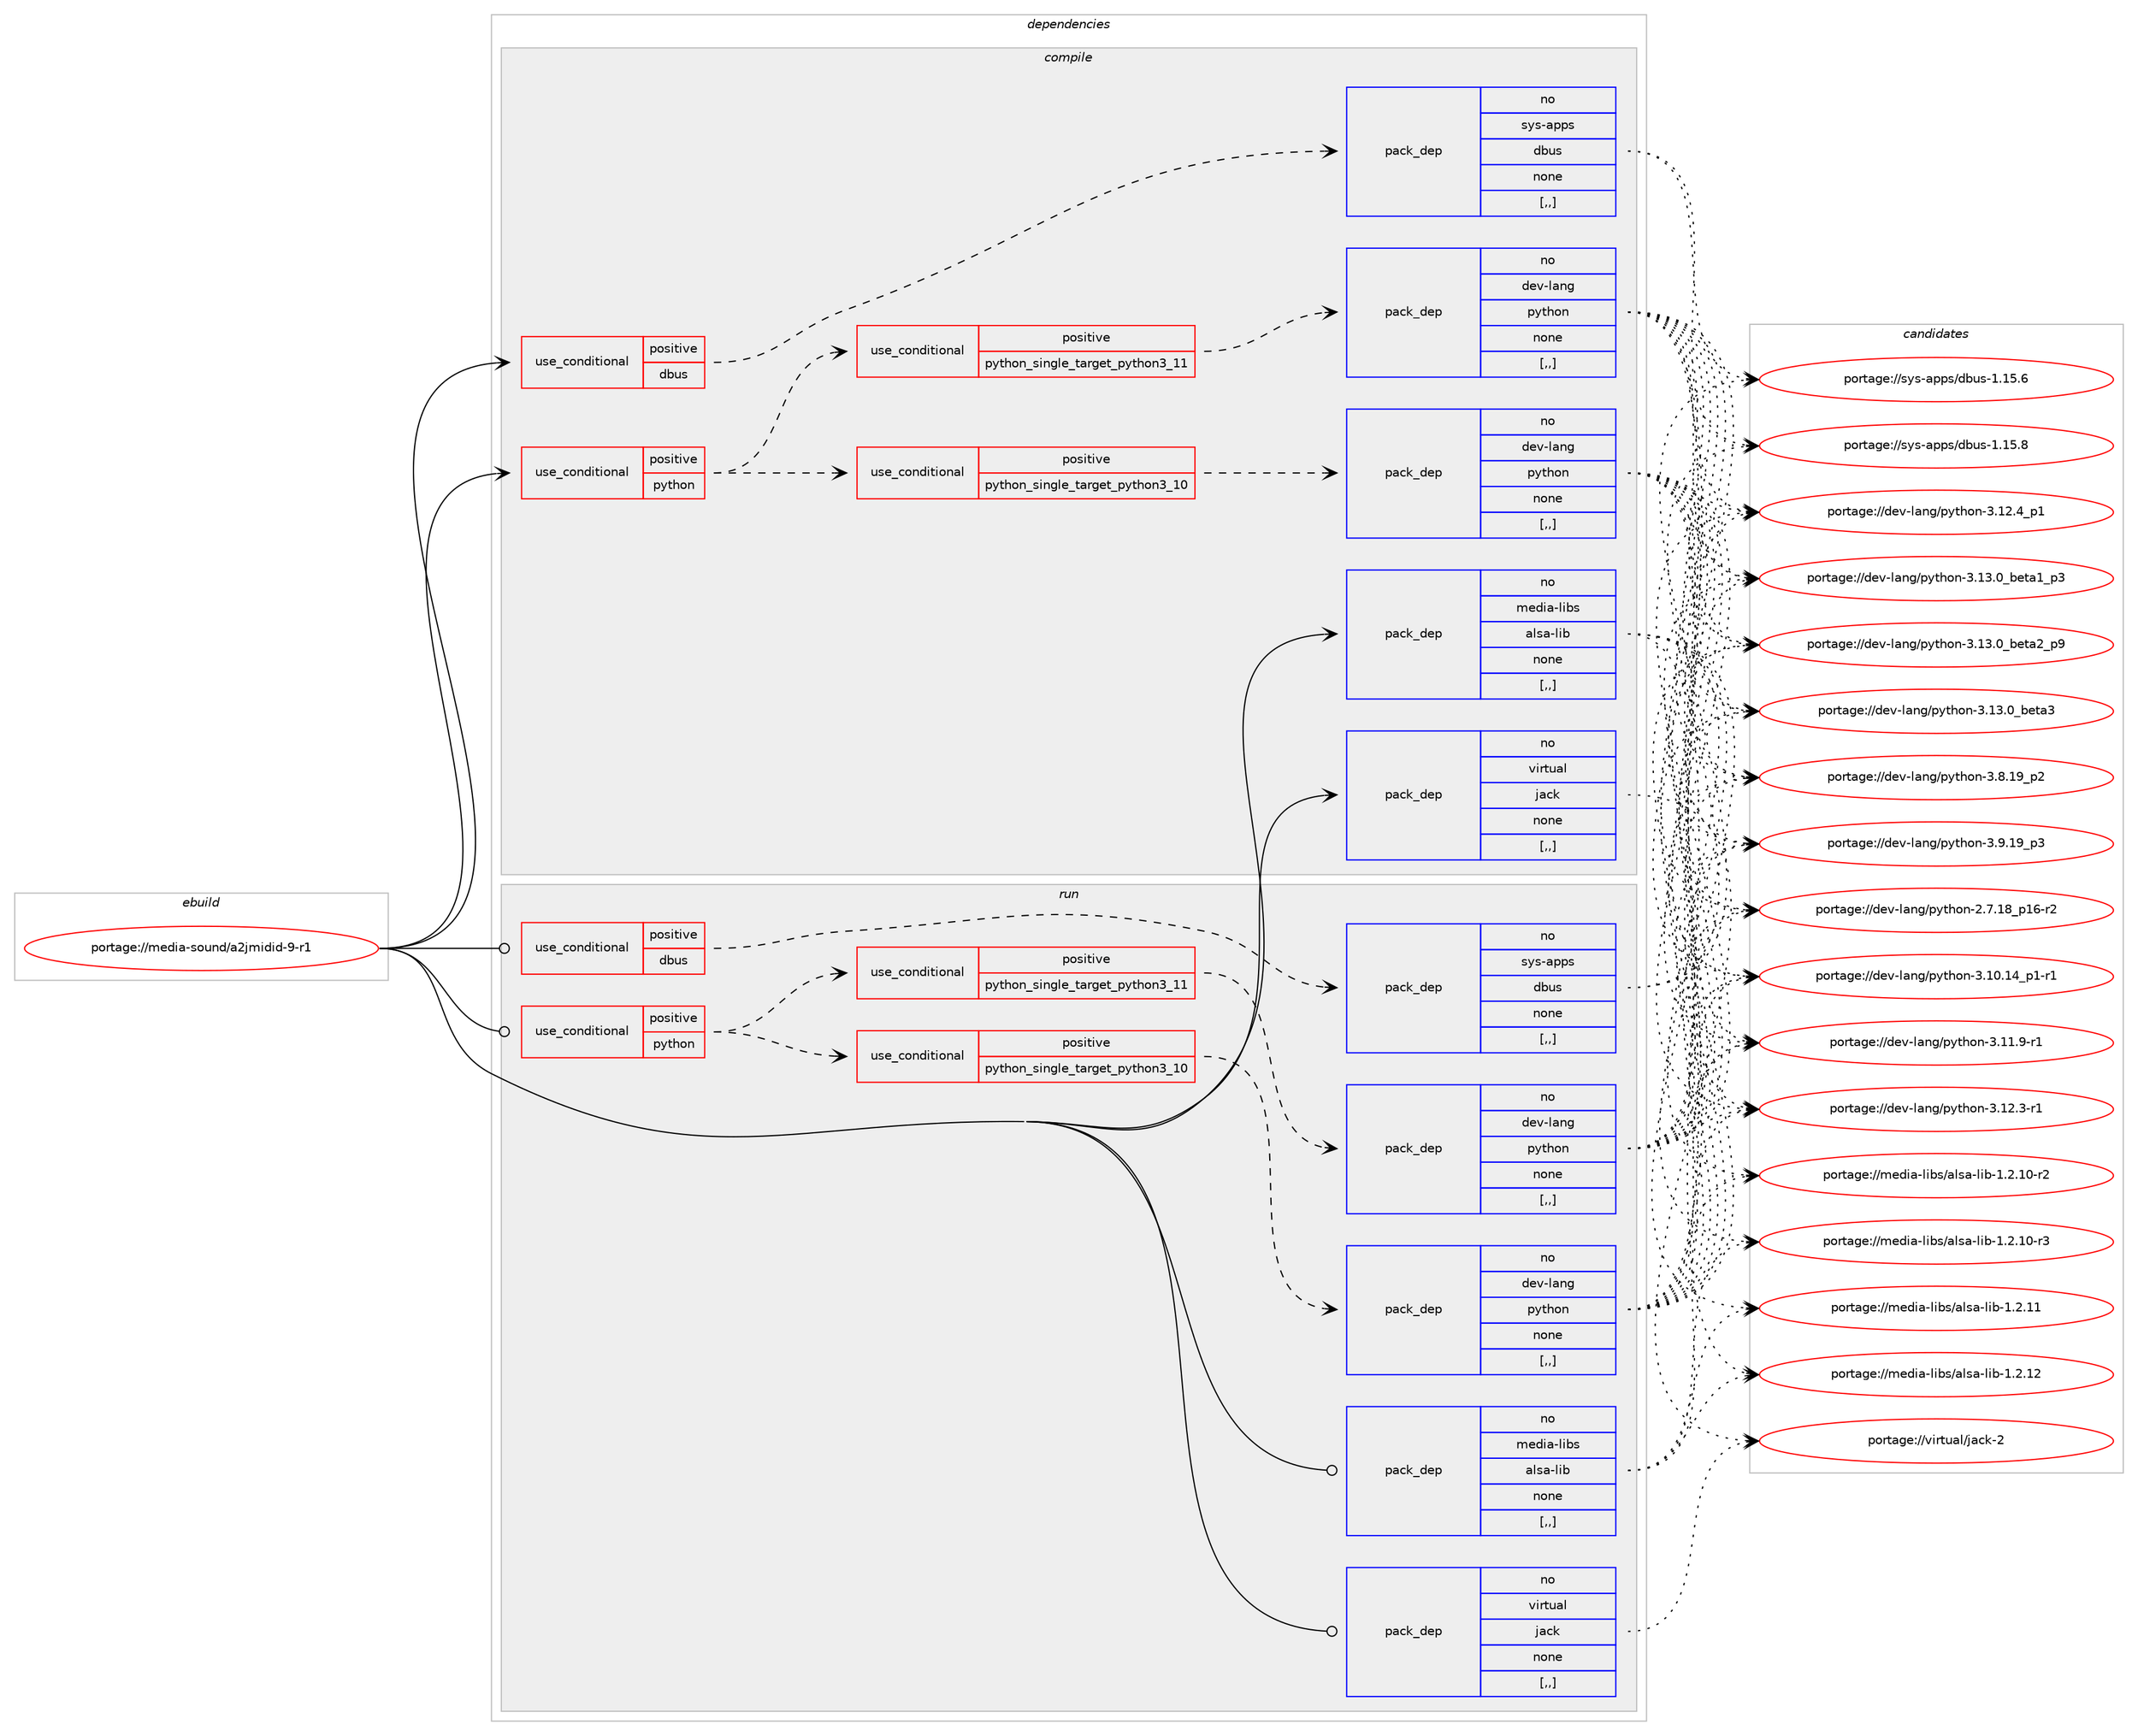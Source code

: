 digraph prolog {

# *************
# Graph options
# *************

newrank=true;
concentrate=true;
compound=true;
graph [rankdir=LR,fontname=Helvetica,fontsize=10,ranksep=1.5];#, ranksep=2.5, nodesep=0.2];
edge  [arrowhead=vee];
node  [fontname=Helvetica,fontsize=10];

# **********
# The ebuild
# **********

subgraph cluster_leftcol {
color=gray;
rank=same;
label=<<i>ebuild</i>>;
id [label="portage://media-sound/a2jmidid-9-r1", color=red, width=4, href="../media-sound/a2jmidid-9-r1.svg"];
}

# ****************
# The dependencies
# ****************

subgraph cluster_midcol {
color=gray;
label=<<i>dependencies</i>>;
subgraph cluster_compile {
fillcolor="#eeeeee";
style=filled;
label=<<i>compile</i>>;
subgraph cond76936 {
dependency304220 [label=<<TABLE BORDER="0" CELLBORDER="1" CELLSPACING="0" CELLPADDING="4"><TR><TD ROWSPAN="3" CELLPADDING="10">use_conditional</TD></TR><TR><TD>positive</TD></TR><TR><TD>dbus</TD></TR></TABLE>>, shape=none, color=red];
subgraph pack224916 {
dependency304221 [label=<<TABLE BORDER="0" CELLBORDER="1" CELLSPACING="0" CELLPADDING="4" WIDTH="220"><TR><TD ROWSPAN="6" CELLPADDING="30">pack_dep</TD></TR><TR><TD WIDTH="110">no</TD></TR><TR><TD>sys-apps</TD></TR><TR><TD>dbus</TD></TR><TR><TD>none</TD></TR><TR><TD>[,,]</TD></TR></TABLE>>, shape=none, color=blue];
}
dependency304220:e -> dependency304221:w [weight=20,style="dashed",arrowhead="vee"];
}
id:e -> dependency304220:w [weight=20,style="solid",arrowhead="vee"];
subgraph cond76937 {
dependency304222 [label=<<TABLE BORDER="0" CELLBORDER="1" CELLSPACING="0" CELLPADDING="4"><TR><TD ROWSPAN="3" CELLPADDING="10">use_conditional</TD></TR><TR><TD>positive</TD></TR><TR><TD>python</TD></TR></TABLE>>, shape=none, color=red];
subgraph cond76938 {
dependency304223 [label=<<TABLE BORDER="0" CELLBORDER="1" CELLSPACING="0" CELLPADDING="4"><TR><TD ROWSPAN="3" CELLPADDING="10">use_conditional</TD></TR><TR><TD>positive</TD></TR><TR><TD>python_single_target_python3_10</TD></TR></TABLE>>, shape=none, color=red];
subgraph pack224917 {
dependency304224 [label=<<TABLE BORDER="0" CELLBORDER="1" CELLSPACING="0" CELLPADDING="4" WIDTH="220"><TR><TD ROWSPAN="6" CELLPADDING="30">pack_dep</TD></TR><TR><TD WIDTH="110">no</TD></TR><TR><TD>dev-lang</TD></TR><TR><TD>python</TD></TR><TR><TD>none</TD></TR><TR><TD>[,,]</TD></TR></TABLE>>, shape=none, color=blue];
}
dependency304223:e -> dependency304224:w [weight=20,style="dashed",arrowhead="vee"];
}
dependency304222:e -> dependency304223:w [weight=20,style="dashed",arrowhead="vee"];
subgraph cond76939 {
dependency304225 [label=<<TABLE BORDER="0" CELLBORDER="1" CELLSPACING="0" CELLPADDING="4"><TR><TD ROWSPAN="3" CELLPADDING="10">use_conditional</TD></TR><TR><TD>positive</TD></TR><TR><TD>python_single_target_python3_11</TD></TR></TABLE>>, shape=none, color=red];
subgraph pack224918 {
dependency304226 [label=<<TABLE BORDER="0" CELLBORDER="1" CELLSPACING="0" CELLPADDING="4" WIDTH="220"><TR><TD ROWSPAN="6" CELLPADDING="30">pack_dep</TD></TR><TR><TD WIDTH="110">no</TD></TR><TR><TD>dev-lang</TD></TR><TR><TD>python</TD></TR><TR><TD>none</TD></TR><TR><TD>[,,]</TD></TR></TABLE>>, shape=none, color=blue];
}
dependency304225:e -> dependency304226:w [weight=20,style="dashed",arrowhead="vee"];
}
dependency304222:e -> dependency304225:w [weight=20,style="dashed",arrowhead="vee"];
}
id:e -> dependency304222:w [weight=20,style="solid",arrowhead="vee"];
subgraph pack224919 {
dependency304227 [label=<<TABLE BORDER="0" CELLBORDER="1" CELLSPACING="0" CELLPADDING="4" WIDTH="220"><TR><TD ROWSPAN="6" CELLPADDING="30">pack_dep</TD></TR><TR><TD WIDTH="110">no</TD></TR><TR><TD>media-libs</TD></TR><TR><TD>alsa-lib</TD></TR><TR><TD>none</TD></TR><TR><TD>[,,]</TD></TR></TABLE>>, shape=none, color=blue];
}
id:e -> dependency304227:w [weight=20,style="solid",arrowhead="vee"];
subgraph pack224920 {
dependency304228 [label=<<TABLE BORDER="0" CELLBORDER="1" CELLSPACING="0" CELLPADDING="4" WIDTH="220"><TR><TD ROWSPAN="6" CELLPADDING="30">pack_dep</TD></TR><TR><TD WIDTH="110">no</TD></TR><TR><TD>virtual</TD></TR><TR><TD>jack</TD></TR><TR><TD>none</TD></TR><TR><TD>[,,]</TD></TR></TABLE>>, shape=none, color=blue];
}
id:e -> dependency304228:w [weight=20,style="solid",arrowhead="vee"];
}
subgraph cluster_compileandrun {
fillcolor="#eeeeee";
style=filled;
label=<<i>compile and run</i>>;
}
subgraph cluster_run {
fillcolor="#eeeeee";
style=filled;
label=<<i>run</i>>;
subgraph cond76940 {
dependency304229 [label=<<TABLE BORDER="0" CELLBORDER="1" CELLSPACING="0" CELLPADDING="4"><TR><TD ROWSPAN="3" CELLPADDING="10">use_conditional</TD></TR><TR><TD>positive</TD></TR><TR><TD>dbus</TD></TR></TABLE>>, shape=none, color=red];
subgraph pack224921 {
dependency304230 [label=<<TABLE BORDER="0" CELLBORDER="1" CELLSPACING="0" CELLPADDING="4" WIDTH="220"><TR><TD ROWSPAN="6" CELLPADDING="30">pack_dep</TD></TR><TR><TD WIDTH="110">no</TD></TR><TR><TD>sys-apps</TD></TR><TR><TD>dbus</TD></TR><TR><TD>none</TD></TR><TR><TD>[,,]</TD></TR></TABLE>>, shape=none, color=blue];
}
dependency304229:e -> dependency304230:w [weight=20,style="dashed",arrowhead="vee"];
}
id:e -> dependency304229:w [weight=20,style="solid",arrowhead="odot"];
subgraph cond76941 {
dependency304231 [label=<<TABLE BORDER="0" CELLBORDER="1" CELLSPACING="0" CELLPADDING="4"><TR><TD ROWSPAN="3" CELLPADDING="10">use_conditional</TD></TR><TR><TD>positive</TD></TR><TR><TD>python</TD></TR></TABLE>>, shape=none, color=red];
subgraph cond76942 {
dependency304232 [label=<<TABLE BORDER="0" CELLBORDER="1" CELLSPACING="0" CELLPADDING="4"><TR><TD ROWSPAN="3" CELLPADDING="10">use_conditional</TD></TR><TR><TD>positive</TD></TR><TR><TD>python_single_target_python3_10</TD></TR></TABLE>>, shape=none, color=red];
subgraph pack224922 {
dependency304233 [label=<<TABLE BORDER="0" CELLBORDER="1" CELLSPACING="0" CELLPADDING="4" WIDTH="220"><TR><TD ROWSPAN="6" CELLPADDING="30">pack_dep</TD></TR><TR><TD WIDTH="110">no</TD></TR><TR><TD>dev-lang</TD></TR><TR><TD>python</TD></TR><TR><TD>none</TD></TR><TR><TD>[,,]</TD></TR></TABLE>>, shape=none, color=blue];
}
dependency304232:e -> dependency304233:w [weight=20,style="dashed",arrowhead="vee"];
}
dependency304231:e -> dependency304232:w [weight=20,style="dashed",arrowhead="vee"];
subgraph cond76943 {
dependency304234 [label=<<TABLE BORDER="0" CELLBORDER="1" CELLSPACING="0" CELLPADDING="4"><TR><TD ROWSPAN="3" CELLPADDING="10">use_conditional</TD></TR><TR><TD>positive</TD></TR><TR><TD>python_single_target_python3_11</TD></TR></TABLE>>, shape=none, color=red];
subgraph pack224923 {
dependency304235 [label=<<TABLE BORDER="0" CELLBORDER="1" CELLSPACING="0" CELLPADDING="4" WIDTH="220"><TR><TD ROWSPAN="6" CELLPADDING="30">pack_dep</TD></TR><TR><TD WIDTH="110">no</TD></TR><TR><TD>dev-lang</TD></TR><TR><TD>python</TD></TR><TR><TD>none</TD></TR><TR><TD>[,,]</TD></TR></TABLE>>, shape=none, color=blue];
}
dependency304234:e -> dependency304235:w [weight=20,style="dashed",arrowhead="vee"];
}
dependency304231:e -> dependency304234:w [weight=20,style="dashed",arrowhead="vee"];
}
id:e -> dependency304231:w [weight=20,style="solid",arrowhead="odot"];
subgraph pack224924 {
dependency304236 [label=<<TABLE BORDER="0" CELLBORDER="1" CELLSPACING="0" CELLPADDING="4" WIDTH="220"><TR><TD ROWSPAN="6" CELLPADDING="30">pack_dep</TD></TR><TR><TD WIDTH="110">no</TD></TR><TR><TD>media-libs</TD></TR><TR><TD>alsa-lib</TD></TR><TR><TD>none</TD></TR><TR><TD>[,,]</TD></TR></TABLE>>, shape=none, color=blue];
}
id:e -> dependency304236:w [weight=20,style="solid",arrowhead="odot"];
subgraph pack224925 {
dependency304237 [label=<<TABLE BORDER="0" CELLBORDER="1" CELLSPACING="0" CELLPADDING="4" WIDTH="220"><TR><TD ROWSPAN="6" CELLPADDING="30">pack_dep</TD></TR><TR><TD WIDTH="110">no</TD></TR><TR><TD>virtual</TD></TR><TR><TD>jack</TD></TR><TR><TD>none</TD></TR><TR><TD>[,,]</TD></TR></TABLE>>, shape=none, color=blue];
}
id:e -> dependency304237:w [weight=20,style="solid",arrowhead="odot"];
}
}

# **************
# The candidates
# **************

subgraph cluster_choices {
rank=same;
color=gray;
label=<<i>candidates</i>>;

subgraph choice224916 {
color=black;
nodesep=1;
choice1151211154597112112115471009811711545494649534654 [label="portage://sys-apps/dbus-1.15.6", color=red, width=4,href="../sys-apps/dbus-1.15.6.svg"];
choice1151211154597112112115471009811711545494649534656 [label="portage://sys-apps/dbus-1.15.8", color=red, width=4,href="../sys-apps/dbus-1.15.8.svg"];
dependency304221:e -> choice1151211154597112112115471009811711545494649534654:w [style=dotted,weight="100"];
dependency304221:e -> choice1151211154597112112115471009811711545494649534656:w [style=dotted,weight="100"];
}
subgraph choice224917 {
color=black;
nodesep=1;
choice100101118451089711010347112121116104111110455046554649569511249544511450 [label="portage://dev-lang/python-2.7.18_p16-r2", color=red, width=4,href="../dev-lang/python-2.7.18_p16-r2.svg"];
choice100101118451089711010347112121116104111110455146494846495295112494511449 [label="portage://dev-lang/python-3.10.14_p1-r1", color=red, width=4,href="../dev-lang/python-3.10.14_p1-r1.svg"];
choice100101118451089711010347112121116104111110455146494946574511449 [label="portage://dev-lang/python-3.11.9-r1", color=red, width=4,href="../dev-lang/python-3.11.9-r1.svg"];
choice100101118451089711010347112121116104111110455146495046514511449 [label="portage://dev-lang/python-3.12.3-r1", color=red, width=4,href="../dev-lang/python-3.12.3-r1.svg"];
choice100101118451089711010347112121116104111110455146495046529511249 [label="portage://dev-lang/python-3.12.4_p1", color=red, width=4,href="../dev-lang/python-3.12.4_p1.svg"];
choice10010111845108971101034711212111610411111045514649514648959810111697499511251 [label="portage://dev-lang/python-3.13.0_beta1_p3", color=red, width=4,href="../dev-lang/python-3.13.0_beta1_p3.svg"];
choice10010111845108971101034711212111610411111045514649514648959810111697509511257 [label="portage://dev-lang/python-3.13.0_beta2_p9", color=red, width=4,href="../dev-lang/python-3.13.0_beta2_p9.svg"];
choice1001011184510897110103471121211161041111104551464951464895981011169751 [label="portage://dev-lang/python-3.13.0_beta3", color=red, width=4,href="../dev-lang/python-3.13.0_beta3.svg"];
choice100101118451089711010347112121116104111110455146564649579511250 [label="portage://dev-lang/python-3.8.19_p2", color=red, width=4,href="../dev-lang/python-3.8.19_p2.svg"];
choice100101118451089711010347112121116104111110455146574649579511251 [label="portage://dev-lang/python-3.9.19_p3", color=red, width=4,href="../dev-lang/python-3.9.19_p3.svg"];
dependency304224:e -> choice100101118451089711010347112121116104111110455046554649569511249544511450:w [style=dotted,weight="100"];
dependency304224:e -> choice100101118451089711010347112121116104111110455146494846495295112494511449:w [style=dotted,weight="100"];
dependency304224:e -> choice100101118451089711010347112121116104111110455146494946574511449:w [style=dotted,weight="100"];
dependency304224:e -> choice100101118451089711010347112121116104111110455146495046514511449:w [style=dotted,weight="100"];
dependency304224:e -> choice100101118451089711010347112121116104111110455146495046529511249:w [style=dotted,weight="100"];
dependency304224:e -> choice10010111845108971101034711212111610411111045514649514648959810111697499511251:w [style=dotted,weight="100"];
dependency304224:e -> choice10010111845108971101034711212111610411111045514649514648959810111697509511257:w [style=dotted,weight="100"];
dependency304224:e -> choice1001011184510897110103471121211161041111104551464951464895981011169751:w [style=dotted,weight="100"];
dependency304224:e -> choice100101118451089711010347112121116104111110455146564649579511250:w [style=dotted,weight="100"];
dependency304224:e -> choice100101118451089711010347112121116104111110455146574649579511251:w [style=dotted,weight="100"];
}
subgraph choice224918 {
color=black;
nodesep=1;
choice100101118451089711010347112121116104111110455046554649569511249544511450 [label="portage://dev-lang/python-2.7.18_p16-r2", color=red, width=4,href="../dev-lang/python-2.7.18_p16-r2.svg"];
choice100101118451089711010347112121116104111110455146494846495295112494511449 [label="portage://dev-lang/python-3.10.14_p1-r1", color=red, width=4,href="../dev-lang/python-3.10.14_p1-r1.svg"];
choice100101118451089711010347112121116104111110455146494946574511449 [label="portage://dev-lang/python-3.11.9-r1", color=red, width=4,href="../dev-lang/python-3.11.9-r1.svg"];
choice100101118451089711010347112121116104111110455146495046514511449 [label="portage://dev-lang/python-3.12.3-r1", color=red, width=4,href="../dev-lang/python-3.12.3-r1.svg"];
choice100101118451089711010347112121116104111110455146495046529511249 [label="portage://dev-lang/python-3.12.4_p1", color=red, width=4,href="../dev-lang/python-3.12.4_p1.svg"];
choice10010111845108971101034711212111610411111045514649514648959810111697499511251 [label="portage://dev-lang/python-3.13.0_beta1_p3", color=red, width=4,href="../dev-lang/python-3.13.0_beta1_p3.svg"];
choice10010111845108971101034711212111610411111045514649514648959810111697509511257 [label="portage://dev-lang/python-3.13.0_beta2_p9", color=red, width=4,href="../dev-lang/python-3.13.0_beta2_p9.svg"];
choice1001011184510897110103471121211161041111104551464951464895981011169751 [label="portage://dev-lang/python-3.13.0_beta3", color=red, width=4,href="../dev-lang/python-3.13.0_beta3.svg"];
choice100101118451089711010347112121116104111110455146564649579511250 [label="portage://dev-lang/python-3.8.19_p2", color=red, width=4,href="../dev-lang/python-3.8.19_p2.svg"];
choice100101118451089711010347112121116104111110455146574649579511251 [label="portage://dev-lang/python-3.9.19_p3", color=red, width=4,href="../dev-lang/python-3.9.19_p3.svg"];
dependency304226:e -> choice100101118451089711010347112121116104111110455046554649569511249544511450:w [style=dotted,weight="100"];
dependency304226:e -> choice100101118451089711010347112121116104111110455146494846495295112494511449:w [style=dotted,weight="100"];
dependency304226:e -> choice100101118451089711010347112121116104111110455146494946574511449:w [style=dotted,weight="100"];
dependency304226:e -> choice100101118451089711010347112121116104111110455146495046514511449:w [style=dotted,weight="100"];
dependency304226:e -> choice100101118451089711010347112121116104111110455146495046529511249:w [style=dotted,weight="100"];
dependency304226:e -> choice10010111845108971101034711212111610411111045514649514648959810111697499511251:w [style=dotted,weight="100"];
dependency304226:e -> choice10010111845108971101034711212111610411111045514649514648959810111697509511257:w [style=dotted,weight="100"];
dependency304226:e -> choice1001011184510897110103471121211161041111104551464951464895981011169751:w [style=dotted,weight="100"];
dependency304226:e -> choice100101118451089711010347112121116104111110455146564649579511250:w [style=dotted,weight="100"];
dependency304226:e -> choice100101118451089711010347112121116104111110455146574649579511251:w [style=dotted,weight="100"];
}
subgraph choice224919 {
color=black;
nodesep=1;
choice1091011001059745108105981154797108115974510810598454946504649484511450 [label="portage://media-libs/alsa-lib-1.2.10-r2", color=red, width=4,href="../media-libs/alsa-lib-1.2.10-r2.svg"];
choice1091011001059745108105981154797108115974510810598454946504649484511451 [label="portage://media-libs/alsa-lib-1.2.10-r3", color=red, width=4,href="../media-libs/alsa-lib-1.2.10-r3.svg"];
choice109101100105974510810598115479710811597451081059845494650464949 [label="portage://media-libs/alsa-lib-1.2.11", color=red, width=4,href="../media-libs/alsa-lib-1.2.11.svg"];
choice109101100105974510810598115479710811597451081059845494650464950 [label="portage://media-libs/alsa-lib-1.2.12", color=red, width=4,href="../media-libs/alsa-lib-1.2.12.svg"];
dependency304227:e -> choice1091011001059745108105981154797108115974510810598454946504649484511450:w [style=dotted,weight="100"];
dependency304227:e -> choice1091011001059745108105981154797108115974510810598454946504649484511451:w [style=dotted,weight="100"];
dependency304227:e -> choice109101100105974510810598115479710811597451081059845494650464949:w [style=dotted,weight="100"];
dependency304227:e -> choice109101100105974510810598115479710811597451081059845494650464950:w [style=dotted,weight="100"];
}
subgraph choice224920 {
color=black;
nodesep=1;
choice118105114116117971084710697991074550 [label="portage://virtual/jack-2", color=red, width=4,href="../virtual/jack-2.svg"];
dependency304228:e -> choice118105114116117971084710697991074550:w [style=dotted,weight="100"];
}
subgraph choice224921 {
color=black;
nodesep=1;
choice1151211154597112112115471009811711545494649534654 [label="portage://sys-apps/dbus-1.15.6", color=red, width=4,href="../sys-apps/dbus-1.15.6.svg"];
choice1151211154597112112115471009811711545494649534656 [label="portage://sys-apps/dbus-1.15.8", color=red, width=4,href="../sys-apps/dbus-1.15.8.svg"];
dependency304230:e -> choice1151211154597112112115471009811711545494649534654:w [style=dotted,weight="100"];
dependency304230:e -> choice1151211154597112112115471009811711545494649534656:w [style=dotted,weight="100"];
}
subgraph choice224922 {
color=black;
nodesep=1;
choice100101118451089711010347112121116104111110455046554649569511249544511450 [label="portage://dev-lang/python-2.7.18_p16-r2", color=red, width=4,href="../dev-lang/python-2.7.18_p16-r2.svg"];
choice100101118451089711010347112121116104111110455146494846495295112494511449 [label="portage://dev-lang/python-3.10.14_p1-r1", color=red, width=4,href="../dev-lang/python-3.10.14_p1-r1.svg"];
choice100101118451089711010347112121116104111110455146494946574511449 [label="portage://dev-lang/python-3.11.9-r1", color=red, width=4,href="../dev-lang/python-3.11.9-r1.svg"];
choice100101118451089711010347112121116104111110455146495046514511449 [label="portage://dev-lang/python-3.12.3-r1", color=red, width=4,href="../dev-lang/python-3.12.3-r1.svg"];
choice100101118451089711010347112121116104111110455146495046529511249 [label="portage://dev-lang/python-3.12.4_p1", color=red, width=4,href="../dev-lang/python-3.12.4_p1.svg"];
choice10010111845108971101034711212111610411111045514649514648959810111697499511251 [label="portage://dev-lang/python-3.13.0_beta1_p3", color=red, width=4,href="../dev-lang/python-3.13.0_beta1_p3.svg"];
choice10010111845108971101034711212111610411111045514649514648959810111697509511257 [label="portage://dev-lang/python-3.13.0_beta2_p9", color=red, width=4,href="../dev-lang/python-3.13.0_beta2_p9.svg"];
choice1001011184510897110103471121211161041111104551464951464895981011169751 [label="portage://dev-lang/python-3.13.0_beta3", color=red, width=4,href="../dev-lang/python-3.13.0_beta3.svg"];
choice100101118451089711010347112121116104111110455146564649579511250 [label="portage://dev-lang/python-3.8.19_p2", color=red, width=4,href="../dev-lang/python-3.8.19_p2.svg"];
choice100101118451089711010347112121116104111110455146574649579511251 [label="portage://dev-lang/python-3.9.19_p3", color=red, width=4,href="../dev-lang/python-3.9.19_p3.svg"];
dependency304233:e -> choice100101118451089711010347112121116104111110455046554649569511249544511450:w [style=dotted,weight="100"];
dependency304233:e -> choice100101118451089711010347112121116104111110455146494846495295112494511449:w [style=dotted,weight="100"];
dependency304233:e -> choice100101118451089711010347112121116104111110455146494946574511449:w [style=dotted,weight="100"];
dependency304233:e -> choice100101118451089711010347112121116104111110455146495046514511449:w [style=dotted,weight="100"];
dependency304233:e -> choice100101118451089711010347112121116104111110455146495046529511249:w [style=dotted,weight="100"];
dependency304233:e -> choice10010111845108971101034711212111610411111045514649514648959810111697499511251:w [style=dotted,weight="100"];
dependency304233:e -> choice10010111845108971101034711212111610411111045514649514648959810111697509511257:w [style=dotted,weight="100"];
dependency304233:e -> choice1001011184510897110103471121211161041111104551464951464895981011169751:w [style=dotted,weight="100"];
dependency304233:e -> choice100101118451089711010347112121116104111110455146564649579511250:w [style=dotted,weight="100"];
dependency304233:e -> choice100101118451089711010347112121116104111110455146574649579511251:w [style=dotted,weight="100"];
}
subgraph choice224923 {
color=black;
nodesep=1;
choice100101118451089711010347112121116104111110455046554649569511249544511450 [label="portage://dev-lang/python-2.7.18_p16-r2", color=red, width=4,href="../dev-lang/python-2.7.18_p16-r2.svg"];
choice100101118451089711010347112121116104111110455146494846495295112494511449 [label="portage://dev-lang/python-3.10.14_p1-r1", color=red, width=4,href="../dev-lang/python-3.10.14_p1-r1.svg"];
choice100101118451089711010347112121116104111110455146494946574511449 [label="portage://dev-lang/python-3.11.9-r1", color=red, width=4,href="../dev-lang/python-3.11.9-r1.svg"];
choice100101118451089711010347112121116104111110455146495046514511449 [label="portage://dev-lang/python-3.12.3-r1", color=red, width=4,href="../dev-lang/python-3.12.3-r1.svg"];
choice100101118451089711010347112121116104111110455146495046529511249 [label="portage://dev-lang/python-3.12.4_p1", color=red, width=4,href="../dev-lang/python-3.12.4_p1.svg"];
choice10010111845108971101034711212111610411111045514649514648959810111697499511251 [label="portage://dev-lang/python-3.13.0_beta1_p3", color=red, width=4,href="../dev-lang/python-3.13.0_beta1_p3.svg"];
choice10010111845108971101034711212111610411111045514649514648959810111697509511257 [label="portage://dev-lang/python-3.13.0_beta2_p9", color=red, width=4,href="../dev-lang/python-3.13.0_beta2_p9.svg"];
choice1001011184510897110103471121211161041111104551464951464895981011169751 [label="portage://dev-lang/python-3.13.0_beta3", color=red, width=4,href="../dev-lang/python-3.13.0_beta3.svg"];
choice100101118451089711010347112121116104111110455146564649579511250 [label="portage://dev-lang/python-3.8.19_p2", color=red, width=4,href="../dev-lang/python-3.8.19_p2.svg"];
choice100101118451089711010347112121116104111110455146574649579511251 [label="portage://dev-lang/python-3.9.19_p3", color=red, width=4,href="../dev-lang/python-3.9.19_p3.svg"];
dependency304235:e -> choice100101118451089711010347112121116104111110455046554649569511249544511450:w [style=dotted,weight="100"];
dependency304235:e -> choice100101118451089711010347112121116104111110455146494846495295112494511449:w [style=dotted,weight="100"];
dependency304235:e -> choice100101118451089711010347112121116104111110455146494946574511449:w [style=dotted,weight="100"];
dependency304235:e -> choice100101118451089711010347112121116104111110455146495046514511449:w [style=dotted,weight="100"];
dependency304235:e -> choice100101118451089711010347112121116104111110455146495046529511249:w [style=dotted,weight="100"];
dependency304235:e -> choice10010111845108971101034711212111610411111045514649514648959810111697499511251:w [style=dotted,weight="100"];
dependency304235:e -> choice10010111845108971101034711212111610411111045514649514648959810111697509511257:w [style=dotted,weight="100"];
dependency304235:e -> choice1001011184510897110103471121211161041111104551464951464895981011169751:w [style=dotted,weight="100"];
dependency304235:e -> choice100101118451089711010347112121116104111110455146564649579511250:w [style=dotted,weight="100"];
dependency304235:e -> choice100101118451089711010347112121116104111110455146574649579511251:w [style=dotted,weight="100"];
}
subgraph choice224924 {
color=black;
nodesep=1;
choice1091011001059745108105981154797108115974510810598454946504649484511450 [label="portage://media-libs/alsa-lib-1.2.10-r2", color=red, width=4,href="../media-libs/alsa-lib-1.2.10-r2.svg"];
choice1091011001059745108105981154797108115974510810598454946504649484511451 [label="portage://media-libs/alsa-lib-1.2.10-r3", color=red, width=4,href="../media-libs/alsa-lib-1.2.10-r3.svg"];
choice109101100105974510810598115479710811597451081059845494650464949 [label="portage://media-libs/alsa-lib-1.2.11", color=red, width=4,href="../media-libs/alsa-lib-1.2.11.svg"];
choice109101100105974510810598115479710811597451081059845494650464950 [label="portage://media-libs/alsa-lib-1.2.12", color=red, width=4,href="../media-libs/alsa-lib-1.2.12.svg"];
dependency304236:e -> choice1091011001059745108105981154797108115974510810598454946504649484511450:w [style=dotted,weight="100"];
dependency304236:e -> choice1091011001059745108105981154797108115974510810598454946504649484511451:w [style=dotted,weight="100"];
dependency304236:e -> choice109101100105974510810598115479710811597451081059845494650464949:w [style=dotted,weight="100"];
dependency304236:e -> choice109101100105974510810598115479710811597451081059845494650464950:w [style=dotted,weight="100"];
}
subgraph choice224925 {
color=black;
nodesep=1;
choice118105114116117971084710697991074550 [label="portage://virtual/jack-2", color=red, width=4,href="../virtual/jack-2.svg"];
dependency304237:e -> choice118105114116117971084710697991074550:w [style=dotted,weight="100"];
}
}

}
